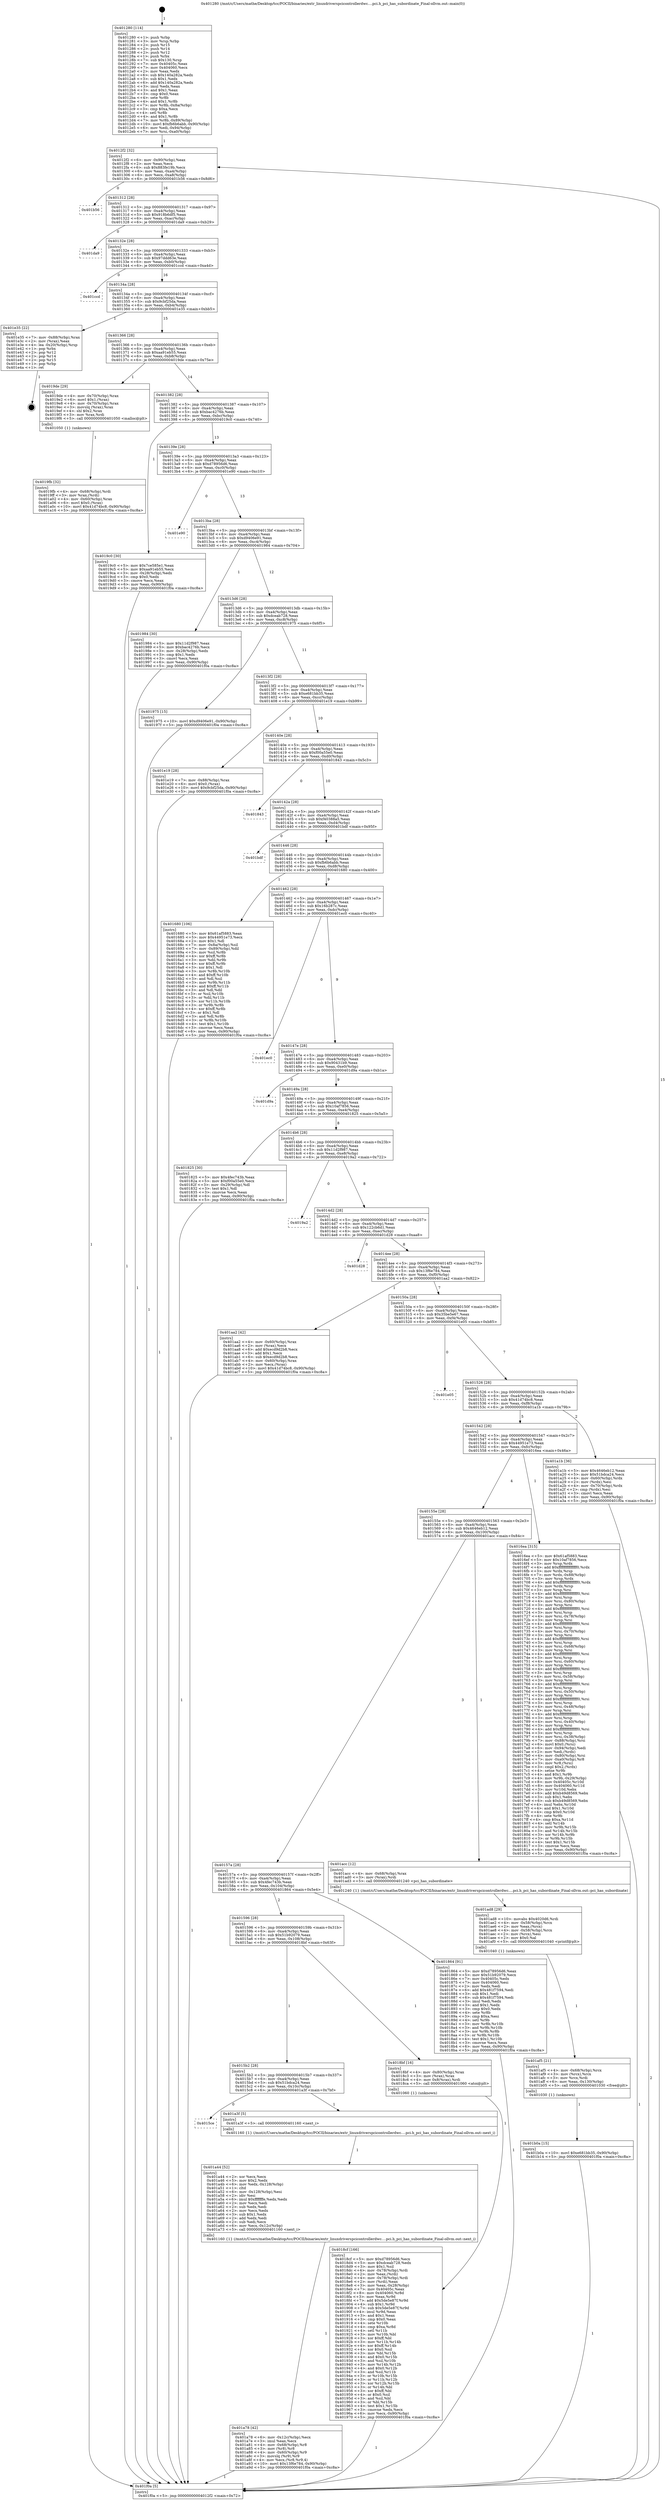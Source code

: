 digraph "0x401280" {
  label = "0x401280 (/mnt/c/Users/mathe/Desktop/tcc/POCII/binaries/extr_linuxdriverspcicontrollerdwc....pci.h_pci_has_subordinate_Final-ollvm.out::main(0))"
  labelloc = "t"
  node[shape=record]

  Entry [label="",width=0.3,height=0.3,shape=circle,fillcolor=black,style=filled]
  "0x4012f2" [label="{
     0x4012f2 [32]\l
     | [instrs]\l
     &nbsp;&nbsp;0x4012f2 \<+6\>: mov -0x90(%rbp),%eax\l
     &nbsp;&nbsp;0x4012f8 \<+2\>: mov %eax,%ecx\l
     &nbsp;&nbsp;0x4012fa \<+6\>: sub $0x883fe19b,%ecx\l
     &nbsp;&nbsp;0x401300 \<+6\>: mov %eax,-0xa4(%rbp)\l
     &nbsp;&nbsp;0x401306 \<+6\>: mov %ecx,-0xa8(%rbp)\l
     &nbsp;&nbsp;0x40130c \<+6\>: je 0000000000401b56 \<main+0x8d6\>\l
  }"]
  "0x401b56" [label="{
     0x401b56\l
  }", style=dashed]
  "0x401312" [label="{
     0x401312 [28]\l
     | [instrs]\l
     &nbsp;&nbsp;0x401312 \<+5\>: jmp 0000000000401317 \<main+0x97\>\l
     &nbsp;&nbsp;0x401317 \<+6\>: mov -0xa4(%rbp),%eax\l
     &nbsp;&nbsp;0x40131d \<+5\>: sub $0x918b6df5,%eax\l
     &nbsp;&nbsp;0x401322 \<+6\>: mov %eax,-0xac(%rbp)\l
     &nbsp;&nbsp;0x401328 \<+6\>: je 0000000000401da9 \<main+0xb29\>\l
  }"]
  Exit [label="",width=0.3,height=0.3,shape=circle,fillcolor=black,style=filled,peripheries=2]
  "0x401da9" [label="{
     0x401da9\l
  }", style=dashed]
  "0x40132e" [label="{
     0x40132e [28]\l
     | [instrs]\l
     &nbsp;&nbsp;0x40132e \<+5\>: jmp 0000000000401333 \<main+0xb3\>\l
     &nbsp;&nbsp;0x401333 \<+6\>: mov -0xa4(%rbp),%eax\l
     &nbsp;&nbsp;0x401339 \<+5\>: sub $0x97ddd63e,%eax\l
     &nbsp;&nbsp;0x40133e \<+6\>: mov %eax,-0xb0(%rbp)\l
     &nbsp;&nbsp;0x401344 \<+6\>: je 0000000000401ccd \<main+0xa4d\>\l
  }"]
  "0x401b0a" [label="{
     0x401b0a [15]\l
     | [instrs]\l
     &nbsp;&nbsp;0x401b0a \<+10\>: movl $0xe681bb35,-0x90(%rbp)\l
     &nbsp;&nbsp;0x401b14 \<+5\>: jmp 0000000000401f0a \<main+0xc8a\>\l
  }"]
  "0x401ccd" [label="{
     0x401ccd\l
  }", style=dashed]
  "0x40134a" [label="{
     0x40134a [28]\l
     | [instrs]\l
     &nbsp;&nbsp;0x40134a \<+5\>: jmp 000000000040134f \<main+0xcf\>\l
     &nbsp;&nbsp;0x40134f \<+6\>: mov -0xa4(%rbp),%eax\l
     &nbsp;&nbsp;0x401355 \<+5\>: sub $0x9cbf25da,%eax\l
     &nbsp;&nbsp;0x40135a \<+6\>: mov %eax,-0xb4(%rbp)\l
     &nbsp;&nbsp;0x401360 \<+6\>: je 0000000000401e35 \<main+0xbb5\>\l
  }"]
  "0x401af5" [label="{
     0x401af5 [21]\l
     | [instrs]\l
     &nbsp;&nbsp;0x401af5 \<+4\>: mov -0x68(%rbp),%rcx\l
     &nbsp;&nbsp;0x401af9 \<+3\>: mov (%rcx),%rcx\l
     &nbsp;&nbsp;0x401afc \<+3\>: mov %rcx,%rdi\l
     &nbsp;&nbsp;0x401aff \<+6\>: mov %eax,-0x130(%rbp)\l
     &nbsp;&nbsp;0x401b05 \<+5\>: call 0000000000401030 \<free@plt\>\l
     | [calls]\l
     &nbsp;&nbsp;0x401030 \{1\} (unknown)\l
  }"]
  "0x401e35" [label="{
     0x401e35 [22]\l
     | [instrs]\l
     &nbsp;&nbsp;0x401e35 \<+7\>: mov -0x88(%rbp),%rax\l
     &nbsp;&nbsp;0x401e3c \<+2\>: mov (%rax),%eax\l
     &nbsp;&nbsp;0x401e3e \<+4\>: lea -0x20(%rbp),%rsp\l
     &nbsp;&nbsp;0x401e42 \<+1\>: pop %rbx\l
     &nbsp;&nbsp;0x401e43 \<+2\>: pop %r12\l
     &nbsp;&nbsp;0x401e45 \<+2\>: pop %r14\l
     &nbsp;&nbsp;0x401e47 \<+2\>: pop %r15\l
     &nbsp;&nbsp;0x401e49 \<+1\>: pop %rbp\l
     &nbsp;&nbsp;0x401e4a \<+1\>: ret\l
  }"]
  "0x401366" [label="{
     0x401366 [28]\l
     | [instrs]\l
     &nbsp;&nbsp;0x401366 \<+5\>: jmp 000000000040136b \<main+0xeb\>\l
     &nbsp;&nbsp;0x40136b \<+6\>: mov -0xa4(%rbp),%eax\l
     &nbsp;&nbsp;0x401371 \<+5\>: sub $0xaa91eb55,%eax\l
     &nbsp;&nbsp;0x401376 \<+6\>: mov %eax,-0xb8(%rbp)\l
     &nbsp;&nbsp;0x40137c \<+6\>: je 00000000004019de \<main+0x75e\>\l
  }"]
  "0x401ad8" [label="{
     0x401ad8 [29]\l
     | [instrs]\l
     &nbsp;&nbsp;0x401ad8 \<+10\>: movabs $0x4020d6,%rdi\l
     &nbsp;&nbsp;0x401ae2 \<+4\>: mov -0x58(%rbp),%rcx\l
     &nbsp;&nbsp;0x401ae6 \<+2\>: mov %eax,(%rcx)\l
     &nbsp;&nbsp;0x401ae8 \<+4\>: mov -0x58(%rbp),%rcx\l
     &nbsp;&nbsp;0x401aec \<+2\>: mov (%rcx),%esi\l
     &nbsp;&nbsp;0x401aee \<+2\>: mov $0x0,%al\l
     &nbsp;&nbsp;0x401af0 \<+5\>: call 0000000000401040 \<printf@plt\>\l
     | [calls]\l
     &nbsp;&nbsp;0x401040 \{1\} (unknown)\l
  }"]
  "0x4019de" [label="{
     0x4019de [29]\l
     | [instrs]\l
     &nbsp;&nbsp;0x4019de \<+4\>: mov -0x70(%rbp),%rax\l
     &nbsp;&nbsp;0x4019e2 \<+6\>: movl $0x1,(%rax)\l
     &nbsp;&nbsp;0x4019e8 \<+4\>: mov -0x70(%rbp),%rax\l
     &nbsp;&nbsp;0x4019ec \<+3\>: movslq (%rax),%rax\l
     &nbsp;&nbsp;0x4019ef \<+4\>: shl $0x2,%rax\l
     &nbsp;&nbsp;0x4019f3 \<+3\>: mov %rax,%rdi\l
     &nbsp;&nbsp;0x4019f6 \<+5\>: call 0000000000401050 \<malloc@plt\>\l
     | [calls]\l
     &nbsp;&nbsp;0x401050 \{1\} (unknown)\l
  }"]
  "0x401382" [label="{
     0x401382 [28]\l
     | [instrs]\l
     &nbsp;&nbsp;0x401382 \<+5\>: jmp 0000000000401387 \<main+0x107\>\l
     &nbsp;&nbsp;0x401387 \<+6\>: mov -0xa4(%rbp),%eax\l
     &nbsp;&nbsp;0x40138d \<+5\>: sub $0xbac4276b,%eax\l
     &nbsp;&nbsp;0x401392 \<+6\>: mov %eax,-0xbc(%rbp)\l
     &nbsp;&nbsp;0x401398 \<+6\>: je 00000000004019c0 \<main+0x740\>\l
  }"]
  "0x401a78" [label="{
     0x401a78 [42]\l
     | [instrs]\l
     &nbsp;&nbsp;0x401a78 \<+6\>: mov -0x12c(%rbp),%ecx\l
     &nbsp;&nbsp;0x401a7e \<+3\>: imul %eax,%ecx\l
     &nbsp;&nbsp;0x401a81 \<+4\>: mov -0x68(%rbp),%r8\l
     &nbsp;&nbsp;0x401a85 \<+3\>: mov (%r8),%r8\l
     &nbsp;&nbsp;0x401a88 \<+4\>: mov -0x60(%rbp),%r9\l
     &nbsp;&nbsp;0x401a8c \<+3\>: movslq (%r9),%r9\l
     &nbsp;&nbsp;0x401a8f \<+4\>: mov %ecx,(%r8,%r9,4)\l
     &nbsp;&nbsp;0x401a93 \<+10\>: movl $0x13f6e784,-0x90(%rbp)\l
     &nbsp;&nbsp;0x401a9d \<+5\>: jmp 0000000000401f0a \<main+0xc8a\>\l
  }"]
  "0x4019c0" [label="{
     0x4019c0 [30]\l
     | [instrs]\l
     &nbsp;&nbsp;0x4019c0 \<+5\>: mov $0x7ce585e1,%eax\l
     &nbsp;&nbsp;0x4019c5 \<+5\>: mov $0xaa91eb55,%ecx\l
     &nbsp;&nbsp;0x4019ca \<+3\>: mov -0x28(%rbp),%edx\l
     &nbsp;&nbsp;0x4019cd \<+3\>: cmp $0x0,%edx\l
     &nbsp;&nbsp;0x4019d0 \<+3\>: cmove %ecx,%eax\l
     &nbsp;&nbsp;0x4019d3 \<+6\>: mov %eax,-0x90(%rbp)\l
     &nbsp;&nbsp;0x4019d9 \<+5\>: jmp 0000000000401f0a \<main+0xc8a\>\l
  }"]
  "0x40139e" [label="{
     0x40139e [28]\l
     | [instrs]\l
     &nbsp;&nbsp;0x40139e \<+5\>: jmp 00000000004013a3 \<main+0x123\>\l
     &nbsp;&nbsp;0x4013a3 \<+6\>: mov -0xa4(%rbp),%eax\l
     &nbsp;&nbsp;0x4013a9 \<+5\>: sub $0xd78956d6,%eax\l
     &nbsp;&nbsp;0x4013ae \<+6\>: mov %eax,-0xc0(%rbp)\l
     &nbsp;&nbsp;0x4013b4 \<+6\>: je 0000000000401e90 \<main+0xc10\>\l
  }"]
  "0x401a44" [label="{
     0x401a44 [52]\l
     | [instrs]\l
     &nbsp;&nbsp;0x401a44 \<+2\>: xor %ecx,%ecx\l
     &nbsp;&nbsp;0x401a46 \<+5\>: mov $0x2,%edx\l
     &nbsp;&nbsp;0x401a4b \<+6\>: mov %edx,-0x128(%rbp)\l
     &nbsp;&nbsp;0x401a51 \<+1\>: cltd\l
     &nbsp;&nbsp;0x401a52 \<+6\>: mov -0x128(%rbp),%esi\l
     &nbsp;&nbsp;0x401a58 \<+2\>: idiv %esi\l
     &nbsp;&nbsp;0x401a5a \<+6\>: imul $0xfffffffe,%edx,%edx\l
     &nbsp;&nbsp;0x401a60 \<+2\>: mov %ecx,%edi\l
     &nbsp;&nbsp;0x401a62 \<+2\>: sub %edx,%edi\l
     &nbsp;&nbsp;0x401a64 \<+2\>: mov %ecx,%edx\l
     &nbsp;&nbsp;0x401a66 \<+3\>: sub $0x1,%edx\l
     &nbsp;&nbsp;0x401a69 \<+2\>: add %edx,%edi\l
     &nbsp;&nbsp;0x401a6b \<+2\>: sub %edi,%ecx\l
     &nbsp;&nbsp;0x401a6d \<+6\>: mov %ecx,-0x12c(%rbp)\l
     &nbsp;&nbsp;0x401a73 \<+5\>: call 0000000000401160 \<next_i\>\l
     | [calls]\l
     &nbsp;&nbsp;0x401160 \{1\} (/mnt/c/Users/mathe/Desktop/tcc/POCII/binaries/extr_linuxdriverspcicontrollerdwc....pci.h_pci_has_subordinate_Final-ollvm.out::next_i)\l
  }"]
  "0x401e90" [label="{
     0x401e90\l
  }", style=dashed]
  "0x4013ba" [label="{
     0x4013ba [28]\l
     | [instrs]\l
     &nbsp;&nbsp;0x4013ba \<+5\>: jmp 00000000004013bf \<main+0x13f\>\l
     &nbsp;&nbsp;0x4013bf \<+6\>: mov -0xa4(%rbp),%eax\l
     &nbsp;&nbsp;0x4013c5 \<+5\>: sub $0xd9406e91,%eax\l
     &nbsp;&nbsp;0x4013ca \<+6\>: mov %eax,-0xc4(%rbp)\l
     &nbsp;&nbsp;0x4013d0 \<+6\>: je 0000000000401984 \<main+0x704\>\l
  }"]
  "0x4015ce" [label="{
     0x4015ce\l
  }", style=dashed]
  "0x401984" [label="{
     0x401984 [30]\l
     | [instrs]\l
     &nbsp;&nbsp;0x401984 \<+5\>: mov $0x11d2f987,%eax\l
     &nbsp;&nbsp;0x401989 \<+5\>: mov $0xbac4276b,%ecx\l
     &nbsp;&nbsp;0x40198e \<+3\>: mov -0x28(%rbp),%edx\l
     &nbsp;&nbsp;0x401991 \<+3\>: cmp $0x1,%edx\l
     &nbsp;&nbsp;0x401994 \<+3\>: cmovl %ecx,%eax\l
     &nbsp;&nbsp;0x401997 \<+6\>: mov %eax,-0x90(%rbp)\l
     &nbsp;&nbsp;0x40199d \<+5\>: jmp 0000000000401f0a \<main+0xc8a\>\l
  }"]
  "0x4013d6" [label="{
     0x4013d6 [28]\l
     | [instrs]\l
     &nbsp;&nbsp;0x4013d6 \<+5\>: jmp 00000000004013db \<main+0x15b\>\l
     &nbsp;&nbsp;0x4013db \<+6\>: mov -0xa4(%rbp),%eax\l
     &nbsp;&nbsp;0x4013e1 \<+5\>: sub $0xdceab728,%eax\l
     &nbsp;&nbsp;0x4013e6 \<+6\>: mov %eax,-0xc8(%rbp)\l
     &nbsp;&nbsp;0x4013ec \<+6\>: je 0000000000401975 \<main+0x6f5\>\l
  }"]
  "0x401a3f" [label="{
     0x401a3f [5]\l
     | [instrs]\l
     &nbsp;&nbsp;0x401a3f \<+5\>: call 0000000000401160 \<next_i\>\l
     | [calls]\l
     &nbsp;&nbsp;0x401160 \{1\} (/mnt/c/Users/mathe/Desktop/tcc/POCII/binaries/extr_linuxdriverspcicontrollerdwc....pci.h_pci_has_subordinate_Final-ollvm.out::next_i)\l
  }"]
  "0x401975" [label="{
     0x401975 [15]\l
     | [instrs]\l
     &nbsp;&nbsp;0x401975 \<+10\>: movl $0xd9406e91,-0x90(%rbp)\l
     &nbsp;&nbsp;0x40197f \<+5\>: jmp 0000000000401f0a \<main+0xc8a\>\l
  }"]
  "0x4013f2" [label="{
     0x4013f2 [28]\l
     | [instrs]\l
     &nbsp;&nbsp;0x4013f2 \<+5\>: jmp 00000000004013f7 \<main+0x177\>\l
     &nbsp;&nbsp;0x4013f7 \<+6\>: mov -0xa4(%rbp),%eax\l
     &nbsp;&nbsp;0x4013fd \<+5\>: sub $0xe681bb35,%eax\l
     &nbsp;&nbsp;0x401402 \<+6\>: mov %eax,-0xcc(%rbp)\l
     &nbsp;&nbsp;0x401408 \<+6\>: je 0000000000401e19 \<main+0xb99\>\l
  }"]
  "0x4019fb" [label="{
     0x4019fb [32]\l
     | [instrs]\l
     &nbsp;&nbsp;0x4019fb \<+4\>: mov -0x68(%rbp),%rdi\l
     &nbsp;&nbsp;0x4019ff \<+3\>: mov %rax,(%rdi)\l
     &nbsp;&nbsp;0x401a02 \<+4\>: mov -0x60(%rbp),%rax\l
     &nbsp;&nbsp;0x401a06 \<+6\>: movl $0x0,(%rax)\l
     &nbsp;&nbsp;0x401a0c \<+10\>: movl $0x41d74bc8,-0x90(%rbp)\l
     &nbsp;&nbsp;0x401a16 \<+5\>: jmp 0000000000401f0a \<main+0xc8a\>\l
  }"]
  "0x401e19" [label="{
     0x401e19 [28]\l
     | [instrs]\l
     &nbsp;&nbsp;0x401e19 \<+7\>: mov -0x88(%rbp),%rax\l
     &nbsp;&nbsp;0x401e20 \<+6\>: movl $0x0,(%rax)\l
     &nbsp;&nbsp;0x401e26 \<+10\>: movl $0x9cbf25da,-0x90(%rbp)\l
     &nbsp;&nbsp;0x401e30 \<+5\>: jmp 0000000000401f0a \<main+0xc8a\>\l
  }"]
  "0x40140e" [label="{
     0x40140e [28]\l
     | [instrs]\l
     &nbsp;&nbsp;0x40140e \<+5\>: jmp 0000000000401413 \<main+0x193\>\l
     &nbsp;&nbsp;0x401413 \<+6\>: mov -0xa4(%rbp),%eax\l
     &nbsp;&nbsp;0x401419 \<+5\>: sub $0xf00a55e0,%eax\l
     &nbsp;&nbsp;0x40141e \<+6\>: mov %eax,-0xd0(%rbp)\l
     &nbsp;&nbsp;0x401424 \<+6\>: je 0000000000401843 \<main+0x5c3\>\l
  }"]
  "0x4018cf" [label="{
     0x4018cf [166]\l
     | [instrs]\l
     &nbsp;&nbsp;0x4018cf \<+5\>: mov $0xd78956d6,%ecx\l
     &nbsp;&nbsp;0x4018d4 \<+5\>: mov $0xdceab728,%edx\l
     &nbsp;&nbsp;0x4018d9 \<+3\>: mov $0x1,%sil\l
     &nbsp;&nbsp;0x4018dc \<+4\>: mov -0x78(%rbp),%rdi\l
     &nbsp;&nbsp;0x4018e0 \<+2\>: mov %eax,(%rdi)\l
     &nbsp;&nbsp;0x4018e2 \<+4\>: mov -0x78(%rbp),%rdi\l
     &nbsp;&nbsp;0x4018e6 \<+2\>: mov (%rdi),%eax\l
     &nbsp;&nbsp;0x4018e8 \<+3\>: mov %eax,-0x28(%rbp)\l
     &nbsp;&nbsp;0x4018eb \<+7\>: mov 0x40405c,%eax\l
     &nbsp;&nbsp;0x4018f2 \<+8\>: mov 0x404060,%r8d\l
     &nbsp;&nbsp;0x4018fa \<+3\>: mov %eax,%r9d\l
     &nbsp;&nbsp;0x4018fd \<+7\>: add $0x5de5e87f,%r9d\l
     &nbsp;&nbsp;0x401904 \<+4\>: sub $0x1,%r9d\l
     &nbsp;&nbsp;0x401908 \<+7\>: sub $0x5de5e87f,%r9d\l
     &nbsp;&nbsp;0x40190f \<+4\>: imul %r9d,%eax\l
     &nbsp;&nbsp;0x401913 \<+3\>: and $0x1,%eax\l
     &nbsp;&nbsp;0x401916 \<+3\>: cmp $0x0,%eax\l
     &nbsp;&nbsp;0x401919 \<+4\>: sete %r10b\l
     &nbsp;&nbsp;0x40191d \<+4\>: cmp $0xa,%r8d\l
     &nbsp;&nbsp;0x401921 \<+4\>: setl %r11b\l
     &nbsp;&nbsp;0x401925 \<+3\>: mov %r10b,%bl\l
     &nbsp;&nbsp;0x401928 \<+3\>: xor $0xff,%bl\l
     &nbsp;&nbsp;0x40192b \<+3\>: mov %r11b,%r14b\l
     &nbsp;&nbsp;0x40192e \<+4\>: xor $0xff,%r14b\l
     &nbsp;&nbsp;0x401932 \<+4\>: xor $0x0,%sil\l
     &nbsp;&nbsp;0x401936 \<+3\>: mov %bl,%r15b\l
     &nbsp;&nbsp;0x401939 \<+4\>: and $0x0,%r15b\l
     &nbsp;&nbsp;0x40193d \<+3\>: and %sil,%r10b\l
     &nbsp;&nbsp;0x401940 \<+3\>: mov %r14b,%r12b\l
     &nbsp;&nbsp;0x401943 \<+4\>: and $0x0,%r12b\l
     &nbsp;&nbsp;0x401947 \<+3\>: and %sil,%r11b\l
     &nbsp;&nbsp;0x40194a \<+3\>: or %r10b,%r15b\l
     &nbsp;&nbsp;0x40194d \<+3\>: or %r11b,%r12b\l
     &nbsp;&nbsp;0x401950 \<+3\>: xor %r12b,%r15b\l
     &nbsp;&nbsp;0x401953 \<+3\>: or %r14b,%bl\l
     &nbsp;&nbsp;0x401956 \<+3\>: xor $0xff,%bl\l
     &nbsp;&nbsp;0x401959 \<+4\>: or $0x0,%sil\l
     &nbsp;&nbsp;0x40195d \<+3\>: and %sil,%bl\l
     &nbsp;&nbsp;0x401960 \<+3\>: or %bl,%r15b\l
     &nbsp;&nbsp;0x401963 \<+4\>: test $0x1,%r15b\l
     &nbsp;&nbsp;0x401967 \<+3\>: cmovne %edx,%ecx\l
     &nbsp;&nbsp;0x40196a \<+6\>: mov %ecx,-0x90(%rbp)\l
     &nbsp;&nbsp;0x401970 \<+5\>: jmp 0000000000401f0a \<main+0xc8a\>\l
  }"]
  "0x401843" [label="{
     0x401843\l
  }", style=dashed]
  "0x40142a" [label="{
     0x40142a [28]\l
     | [instrs]\l
     &nbsp;&nbsp;0x40142a \<+5\>: jmp 000000000040142f \<main+0x1af\>\l
     &nbsp;&nbsp;0x40142f \<+6\>: mov -0xa4(%rbp),%eax\l
     &nbsp;&nbsp;0x401435 \<+5\>: sub $0xf40388a5,%eax\l
     &nbsp;&nbsp;0x40143a \<+6\>: mov %eax,-0xd4(%rbp)\l
     &nbsp;&nbsp;0x401440 \<+6\>: je 0000000000401bdf \<main+0x95f\>\l
  }"]
  "0x4015b2" [label="{
     0x4015b2 [28]\l
     | [instrs]\l
     &nbsp;&nbsp;0x4015b2 \<+5\>: jmp 00000000004015b7 \<main+0x337\>\l
     &nbsp;&nbsp;0x4015b7 \<+6\>: mov -0xa4(%rbp),%eax\l
     &nbsp;&nbsp;0x4015bd \<+5\>: sub $0x51bdca24,%eax\l
     &nbsp;&nbsp;0x4015c2 \<+6\>: mov %eax,-0x10c(%rbp)\l
     &nbsp;&nbsp;0x4015c8 \<+6\>: je 0000000000401a3f \<main+0x7bf\>\l
  }"]
  "0x401bdf" [label="{
     0x401bdf\l
  }", style=dashed]
  "0x401446" [label="{
     0x401446 [28]\l
     | [instrs]\l
     &nbsp;&nbsp;0x401446 \<+5\>: jmp 000000000040144b \<main+0x1cb\>\l
     &nbsp;&nbsp;0x40144b \<+6\>: mov -0xa4(%rbp),%eax\l
     &nbsp;&nbsp;0x401451 \<+5\>: sub $0xfb6b6abb,%eax\l
     &nbsp;&nbsp;0x401456 \<+6\>: mov %eax,-0xd8(%rbp)\l
     &nbsp;&nbsp;0x40145c \<+6\>: je 0000000000401680 \<main+0x400\>\l
  }"]
  "0x4018bf" [label="{
     0x4018bf [16]\l
     | [instrs]\l
     &nbsp;&nbsp;0x4018bf \<+4\>: mov -0x80(%rbp),%rax\l
     &nbsp;&nbsp;0x4018c3 \<+3\>: mov (%rax),%rax\l
     &nbsp;&nbsp;0x4018c6 \<+4\>: mov 0x8(%rax),%rdi\l
     &nbsp;&nbsp;0x4018ca \<+5\>: call 0000000000401060 \<atoi@plt\>\l
     | [calls]\l
     &nbsp;&nbsp;0x401060 \{1\} (unknown)\l
  }"]
  "0x401680" [label="{
     0x401680 [106]\l
     | [instrs]\l
     &nbsp;&nbsp;0x401680 \<+5\>: mov $0x61af5883,%eax\l
     &nbsp;&nbsp;0x401685 \<+5\>: mov $0x44951e73,%ecx\l
     &nbsp;&nbsp;0x40168a \<+2\>: mov $0x1,%dl\l
     &nbsp;&nbsp;0x40168c \<+7\>: mov -0x8a(%rbp),%sil\l
     &nbsp;&nbsp;0x401693 \<+7\>: mov -0x89(%rbp),%dil\l
     &nbsp;&nbsp;0x40169a \<+3\>: mov %sil,%r8b\l
     &nbsp;&nbsp;0x40169d \<+4\>: xor $0xff,%r8b\l
     &nbsp;&nbsp;0x4016a1 \<+3\>: mov %dil,%r9b\l
     &nbsp;&nbsp;0x4016a4 \<+4\>: xor $0xff,%r9b\l
     &nbsp;&nbsp;0x4016a8 \<+3\>: xor $0x1,%dl\l
     &nbsp;&nbsp;0x4016ab \<+3\>: mov %r8b,%r10b\l
     &nbsp;&nbsp;0x4016ae \<+4\>: and $0xff,%r10b\l
     &nbsp;&nbsp;0x4016b2 \<+3\>: and %dl,%sil\l
     &nbsp;&nbsp;0x4016b5 \<+3\>: mov %r9b,%r11b\l
     &nbsp;&nbsp;0x4016b8 \<+4\>: and $0xff,%r11b\l
     &nbsp;&nbsp;0x4016bc \<+3\>: and %dl,%dil\l
     &nbsp;&nbsp;0x4016bf \<+3\>: or %sil,%r10b\l
     &nbsp;&nbsp;0x4016c2 \<+3\>: or %dil,%r11b\l
     &nbsp;&nbsp;0x4016c5 \<+3\>: xor %r11b,%r10b\l
     &nbsp;&nbsp;0x4016c8 \<+3\>: or %r9b,%r8b\l
     &nbsp;&nbsp;0x4016cb \<+4\>: xor $0xff,%r8b\l
     &nbsp;&nbsp;0x4016cf \<+3\>: or $0x1,%dl\l
     &nbsp;&nbsp;0x4016d2 \<+3\>: and %dl,%r8b\l
     &nbsp;&nbsp;0x4016d5 \<+3\>: or %r8b,%r10b\l
     &nbsp;&nbsp;0x4016d8 \<+4\>: test $0x1,%r10b\l
     &nbsp;&nbsp;0x4016dc \<+3\>: cmovne %ecx,%eax\l
     &nbsp;&nbsp;0x4016df \<+6\>: mov %eax,-0x90(%rbp)\l
     &nbsp;&nbsp;0x4016e5 \<+5\>: jmp 0000000000401f0a \<main+0xc8a\>\l
  }"]
  "0x401462" [label="{
     0x401462 [28]\l
     | [instrs]\l
     &nbsp;&nbsp;0x401462 \<+5\>: jmp 0000000000401467 \<main+0x1e7\>\l
     &nbsp;&nbsp;0x401467 \<+6\>: mov -0xa4(%rbp),%eax\l
     &nbsp;&nbsp;0x40146d \<+5\>: sub $0x16b287c,%eax\l
     &nbsp;&nbsp;0x401472 \<+6\>: mov %eax,-0xdc(%rbp)\l
     &nbsp;&nbsp;0x401478 \<+6\>: je 0000000000401ec0 \<main+0xc40\>\l
  }"]
  "0x401f0a" [label="{
     0x401f0a [5]\l
     | [instrs]\l
     &nbsp;&nbsp;0x401f0a \<+5\>: jmp 00000000004012f2 \<main+0x72\>\l
  }"]
  "0x401280" [label="{
     0x401280 [114]\l
     | [instrs]\l
     &nbsp;&nbsp;0x401280 \<+1\>: push %rbp\l
     &nbsp;&nbsp;0x401281 \<+3\>: mov %rsp,%rbp\l
     &nbsp;&nbsp;0x401284 \<+2\>: push %r15\l
     &nbsp;&nbsp;0x401286 \<+2\>: push %r14\l
     &nbsp;&nbsp;0x401288 \<+2\>: push %r12\l
     &nbsp;&nbsp;0x40128a \<+1\>: push %rbx\l
     &nbsp;&nbsp;0x40128b \<+7\>: sub $0x130,%rsp\l
     &nbsp;&nbsp;0x401292 \<+7\>: mov 0x40405c,%eax\l
     &nbsp;&nbsp;0x401299 \<+7\>: mov 0x404060,%ecx\l
     &nbsp;&nbsp;0x4012a0 \<+2\>: mov %eax,%edx\l
     &nbsp;&nbsp;0x4012a2 \<+6\>: sub $0x140a282a,%edx\l
     &nbsp;&nbsp;0x4012a8 \<+3\>: sub $0x1,%edx\l
     &nbsp;&nbsp;0x4012ab \<+6\>: add $0x140a282a,%edx\l
     &nbsp;&nbsp;0x4012b1 \<+3\>: imul %edx,%eax\l
     &nbsp;&nbsp;0x4012b4 \<+3\>: and $0x1,%eax\l
     &nbsp;&nbsp;0x4012b7 \<+3\>: cmp $0x0,%eax\l
     &nbsp;&nbsp;0x4012ba \<+4\>: sete %r8b\l
     &nbsp;&nbsp;0x4012be \<+4\>: and $0x1,%r8b\l
     &nbsp;&nbsp;0x4012c2 \<+7\>: mov %r8b,-0x8a(%rbp)\l
     &nbsp;&nbsp;0x4012c9 \<+3\>: cmp $0xa,%ecx\l
     &nbsp;&nbsp;0x4012cc \<+4\>: setl %r8b\l
     &nbsp;&nbsp;0x4012d0 \<+4\>: and $0x1,%r8b\l
     &nbsp;&nbsp;0x4012d4 \<+7\>: mov %r8b,-0x89(%rbp)\l
     &nbsp;&nbsp;0x4012db \<+10\>: movl $0xfb6b6abb,-0x90(%rbp)\l
     &nbsp;&nbsp;0x4012e5 \<+6\>: mov %edi,-0x94(%rbp)\l
     &nbsp;&nbsp;0x4012eb \<+7\>: mov %rsi,-0xa0(%rbp)\l
  }"]
  "0x401596" [label="{
     0x401596 [28]\l
     | [instrs]\l
     &nbsp;&nbsp;0x401596 \<+5\>: jmp 000000000040159b \<main+0x31b\>\l
     &nbsp;&nbsp;0x40159b \<+6\>: mov -0xa4(%rbp),%eax\l
     &nbsp;&nbsp;0x4015a1 \<+5\>: sub $0x51b92079,%eax\l
     &nbsp;&nbsp;0x4015a6 \<+6\>: mov %eax,-0x108(%rbp)\l
     &nbsp;&nbsp;0x4015ac \<+6\>: je 00000000004018bf \<main+0x63f\>\l
  }"]
  "0x401ec0" [label="{
     0x401ec0\l
  }", style=dashed]
  "0x40147e" [label="{
     0x40147e [28]\l
     | [instrs]\l
     &nbsp;&nbsp;0x40147e \<+5\>: jmp 0000000000401483 \<main+0x203\>\l
     &nbsp;&nbsp;0x401483 \<+6\>: mov -0xa4(%rbp),%eax\l
     &nbsp;&nbsp;0x401489 \<+5\>: sub $0x90431b9,%eax\l
     &nbsp;&nbsp;0x40148e \<+6\>: mov %eax,-0xe0(%rbp)\l
     &nbsp;&nbsp;0x401494 \<+6\>: je 0000000000401d9a \<main+0xb1a\>\l
  }"]
  "0x401864" [label="{
     0x401864 [91]\l
     | [instrs]\l
     &nbsp;&nbsp;0x401864 \<+5\>: mov $0xd78956d6,%eax\l
     &nbsp;&nbsp;0x401869 \<+5\>: mov $0x51b92079,%ecx\l
     &nbsp;&nbsp;0x40186e \<+7\>: mov 0x40405c,%edx\l
     &nbsp;&nbsp;0x401875 \<+7\>: mov 0x404060,%esi\l
     &nbsp;&nbsp;0x40187c \<+2\>: mov %edx,%edi\l
     &nbsp;&nbsp;0x40187e \<+6\>: add $0x481f7594,%edi\l
     &nbsp;&nbsp;0x401884 \<+3\>: sub $0x1,%edi\l
     &nbsp;&nbsp;0x401887 \<+6\>: sub $0x481f7594,%edi\l
     &nbsp;&nbsp;0x40188d \<+3\>: imul %edi,%edx\l
     &nbsp;&nbsp;0x401890 \<+3\>: and $0x1,%edx\l
     &nbsp;&nbsp;0x401893 \<+3\>: cmp $0x0,%edx\l
     &nbsp;&nbsp;0x401896 \<+4\>: sete %r8b\l
     &nbsp;&nbsp;0x40189a \<+3\>: cmp $0xa,%esi\l
     &nbsp;&nbsp;0x40189d \<+4\>: setl %r9b\l
     &nbsp;&nbsp;0x4018a1 \<+3\>: mov %r8b,%r10b\l
     &nbsp;&nbsp;0x4018a4 \<+3\>: and %r9b,%r10b\l
     &nbsp;&nbsp;0x4018a7 \<+3\>: xor %r9b,%r8b\l
     &nbsp;&nbsp;0x4018aa \<+3\>: or %r8b,%r10b\l
     &nbsp;&nbsp;0x4018ad \<+4\>: test $0x1,%r10b\l
     &nbsp;&nbsp;0x4018b1 \<+3\>: cmovne %ecx,%eax\l
     &nbsp;&nbsp;0x4018b4 \<+6\>: mov %eax,-0x90(%rbp)\l
     &nbsp;&nbsp;0x4018ba \<+5\>: jmp 0000000000401f0a \<main+0xc8a\>\l
  }"]
  "0x401d9a" [label="{
     0x401d9a\l
  }", style=dashed]
  "0x40149a" [label="{
     0x40149a [28]\l
     | [instrs]\l
     &nbsp;&nbsp;0x40149a \<+5\>: jmp 000000000040149f \<main+0x21f\>\l
     &nbsp;&nbsp;0x40149f \<+6\>: mov -0xa4(%rbp),%eax\l
     &nbsp;&nbsp;0x4014a5 \<+5\>: sub $0x10af7856,%eax\l
     &nbsp;&nbsp;0x4014aa \<+6\>: mov %eax,-0xe4(%rbp)\l
     &nbsp;&nbsp;0x4014b0 \<+6\>: je 0000000000401825 \<main+0x5a5\>\l
  }"]
  "0x40157a" [label="{
     0x40157a [28]\l
     | [instrs]\l
     &nbsp;&nbsp;0x40157a \<+5\>: jmp 000000000040157f \<main+0x2ff\>\l
     &nbsp;&nbsp;0x40157f \<+6\>: mov -0xa4(%rbp),%eax\l
     &nbsp;&nbsp;0x401585 \<+5\>: sub $0x4fec743b,%eax\l
     &nbsp;&nbsp;0x40158a \<+6\>: mov %eax,-0x104(%rbp)\l
     &nbsp;&nbsp;0x401590 \<+6\>: je 0000000000401864 \<main+0x5e4\>\l
  }"]
  "0x401825" [label="{
     0x401825 [30]\l
     | [instrs]\l
     &nbsp;&nbsp;0x401825 \<+5\>: mov $0x4fec743b,%eax\l
     &nbsp;&nbsp;0x40182a \<+5\>: mov $0xf00a55e0,%ecx\l
     &nbsp;&nbsp;0x40182f \<+3\>: mov -0x29(%rbp),%dl\l
     &nbsp;&nbsp;0x401832 \<+3\>: test $0x1,%dl\l
     &nbsp;&nbsp;0x401835 \<+3\>: cmovne %ecx,%eax\l
     &nbsp;&nbsp;0x401838 \<+6\>: mov %eax,-0x90(%rbp)\l
     &nbsp;&nbsp;0x40183e \<+5\>: jmp 0000000000401f0a \<main+0xc8a\>\l
  }"]
  "0x4014b6" [label="{
     0x4014b6 [28]\l
     | [instrs]\l
     &nbsp;&nbsp;0x4014b6 \<+5\>: jmp 00000000004014bb \<main+0x23b\>\l
     &nbsp;&nbsp;0x4014bb \<+6\>: mov -0xa4(%rbp),%eax\l
     &nbsp;&nbsp;0x4014c1 \<+5\>: sub $0x11d2f987,%eax\l
     &nbsp;&nbsp;0x4014c6 \<+6\>: mov %eax,-0xe8(%rbp)\l
     &nbsp;&nbsp;0x4014cc \<+6\>: je 00000000004019a2 \<main+0x722\>\l
  }"]
  "0x401acc" [label="{
     0x401acc [12]\l
     | [instrs]\l
     &nbsp;&nbsp;0x401acc \<+4\>: mov -0x68(%rbp),%rax\l
     &nbsp;&nbsp;0x401ad0 \<+3\>: mov (%rax),%rdi\l
     &nbsp;&nbsp;0x401ad3 \<+5\>: call 0000000000401240 \<pci_has_subordinate\>\l
     | [calls]\l
     &nbsp;&nbsp;0x401240 \{1\} (/mnt/c/Users/mathe/Desktop/tcc/POCII/binaries/extr_linuxdriverspcicontrollerdwc....pci.h_pci_has_subordinate_Final-ollvm.out::pci_has_subordinate)\l
  }"]
  "0x4019a2" [label="{
     0x4019a2\l
  }", style=dashed]
  "0x4014d2" [label="{
     0x4014d2 [28]\l
     | [instrs]\l
     &nbsp;&nbsp;0x4014d2 \<+5\>: jmp 00000000004014d7 \<main+0x257\>\l
     &nbsp;&nbsp;0x4014d7 \<+6\>: mov -0xa4(%rbp),%eax\l
     &nbsp;&nbsp;0x4014dd \<+5\>: sub $0x122cb6d1,%eax\l
     &nbsp;&nbsp;0x4014e2 \<+6\>: mov %eax,-0xec(%rbp)\l
     &nbsp;&nbsp;0x4014e8 \<+6\>: je 0000000000401d28 \<main+0xaa8\>\l
  }"]
  "0x40155e" [label="{
     0x40155e [28]\l
     | [instrs]\l
     &nbsp;&nbsp;0x40155e \<+5\>: jmp 0000000000401563 \<main+0x2e3\>\l
     &nbsp;&nbsp;0x401563 \<+6\>: mov -0xa4(%rbp),%eax\l
     &nbsp;&nbsp;0x401569 \<+5\>: sub $0x4646eb12,%eax\l
     &nbsp;&nbsp;0x40156e \<+6\>: mov %eax,-0x100(%rbp)\l
     &nbsp;&nbsp;0x401574 \<+6\>: je 0000000000401acc \<main+0x84c\>\l
  }"]
  "0x401d28" [label="{
     0x401d28\l
  }", style=dashed]
  "0x4014ee" [label="{
     0x4014ee [28]\l
     | [instrs]\l
     &nbsp;&nbsp;0x4014ee \<+5\>: jmp 00000000004014f3 \<main+0x273\>\l
     &nbsp;&nbsp;0x4014f3 \<+6\>: mov -0xa4(%rbp),%eax\l
     &nbsp;&nbsp;0x4014f9 \<+5\>: sub $0x13f6e784,%eax\l
     &nbsp;&nbsp;0x4014fe \<+6\>: mov %eax,-0xf0(%rbp)\l
     &nbsp;&nbsp;0x401504 \<+6\>: je 0000000000401aa2 \<main+0x822\>\l
  }"]
  "0x4016ea" [label="{
     0x4016ea [315]\l
     | [instrs]\l
     &nbsp;&nbsp;0x4016ea \<+5\>: mov $0x61af5883,%eax\l
     &nbsp;&nbsp;0x4016ef \<+5\>: mov $0x10af7856,%ecx\l
     &nbsp;&nbsp;0x4016f4 \<+3\>: mov %rsp,%rdx\l
     &nbsp;&nbsp;0x4016f7 \<+4\>: add $0xfffffffffffffff0,%rdx\l
     &nbsp;&nbsp;0x4016fb \<+3\>: mov %rdx,%rsp\l
     &nbsp;&nbsp;0x4016fe \<+7\>: mov %rdx,-0x88(%rbp)\l
     &nbsp;&nbsp;0x401705 \<+3\>: mov %rsp,%rdx\l
     &nbsp;&nbsp;0x401708 \<+4\>: add $0xfffffffffffffff0,%rdx\l
     &nbsp;&nbsp;0x40170c \<+3\>: mov %rdx,%rsp\l
     &nbsp;&nbsp;0x40170f \<+3\>: mov %rsp,%rsi\l
     &nbsp;&nbsp;0x401712 \<+4\>: add $0xfffffffffffffff0,%rsi\l
     &nbsp;&nbsp;0x401716 \<+3\>: mov %rsi,%rsp\l
     &nbsp;&nbsp;0x401719 \<+4\>: mov %rsi,-0x80(%rbp)\l
     &nbsp;&nbsp;0x40171d \<+3\>: mov %rsp,%rsi\l
     &nbsp;&nbsp;0x401720 \<+4\>: add $0xfffffffffffffff0,%rsi\l
     &nbsp;&nbsp;0x401724 \<+3\>: mov %rsi,%rsp\l
     &nbsp;&nbsp;0x401727 \<+4\>: mov %rsi,-0x78(%rbp)\l
     &nbsp;&nbsp;0x40172b \<+3\>: mov %rsp,%rsi\l
     &nbsp;&nbsp;0x40172e \<+4\>: add $0xfffffffffffffff0,%rsi\l
     &nbsp;&nbsp;0x401732 \<+3\>: mov %rsi,%rsp\l
     &nbsp;&nbsp;0x401735 \<+4\>: mov %rsi,-0x70(%rbp)\l
     &nbsp;&nbsp;0x401739 \<+3\>: mov %rsp,%rsi\l
     &nbsp;&nbsp;0x40173c \<+4\>: add $0xfffffffffffffff0,%rsi\l
     &nbsp;&nbsp;0x401740 \<+3\>: mov %rsi,%rsp\l
     &nbsp;&nbsp;0x401743 \<+4\>: mov %rsi,-0x68(%rbp)\l
     &nbsp;&nbsp;0x401747 \<+3\>: mov %rsp,%rsi\l
     &nbsp;&nbsp;0x40174a \<+4\>: add $0xfffffffffffffff0,%rsi\l
     &nbsp;&nbsp;0x40174e \<+3\>: mov %rsi,%rsp\l
     &nbsp;&nbsp;0x401751 \<+4\>: mov %rsi,-0x60(%rbp)\l
     &nbsp;&nbsp;0x401755 \<+3\>: mov %rsp,%rsi\l
     &nbsp;&nbsp;0x401758 \<+4\>: add $0xfffffffffffffff0,%rsi\l
     &nbsp;&nbsp;0x40175c \<+3\>: mov %rsi,%rsp\l
     &nbsp;&nbsp;0x40175f \<+4\>: mov %rsi,-0x58(%rbp)\l
     &nbsp;&nbsp;0x401763 \<+3\>: mov %rsp,%rsi\l
     &nbsp;&nbsp;0x401766 \<+4\>: add $0xfffffffffffffff0,%rsi\l
     &nbsp;&nbsp;0x40176a \<+3\>: mov %rsi,%rsp\l
     &nbsp;&nbsp;0x40176d \<+4\>: mov %rsi,-0x50(%rbp)\l
     &nbsp;&nbsp;0x401771 \<+3\>: mov %rsp,%rsi\l
     &nbsp;&nbsp;0x401774 \<+4\>: add $0xfffffffffffffff0,%rsi\l
     &nbsp;&nbsp;0x401778 \<+3\>: mov %rsi,%rsp\l
     &nbsp;&nbsp;0x40177b \<+4\>: mov %rsi,-0x48(%rbp)\l
     &nbsp;&nbsp;0x40177f \<+3\>: mov %rsp,%rsi\l
     &nbsp;&nbsp;0x401782 \<+4\>: add $0xfffffffffffffff0,%rsi\l
     &nbsp;&nbsp;0x401786 \<+3\>: mov %rsi,%rsp\l
     &nbsp;&nbsp;0x401789 \<+4\>: mov %rsi,-0x40(%rbp)\l
     &nbsp;&nbsp;0x40178d \<+3\>: mov %rsp,%rsi\l
     &nbsp;&nbsp;0x401790 \<+4\>: add $0xfffffffffffffff0,%rsi\l
     &nbsp;&nbsp;0x401794 \<+3\>: mov %rsi,%rsp\l
     &nbsp;&nbsp;0x401797 \<+4\>: mov %rsi,-0x38(%rbp)\l
     &nbsp;&nbsp;0x40179b \<+7\>: mov -0x88(%rbp),%rsi\l
     &nbsp;&nbsp;0x4017a2 \<+6\>: movl $0x0,(%rsi)\l
     &nbsp;&nbsp;0x4017a8 \<+6\>: mov -0x94(%rbp),%edi\l
     &nbsp;&nbsp;0x4017ae \<+2\>: mov %edi,(%rdx)\l
     &nbsp;&nbsp;0x4017b0 \<+4\>: mov -0x80(%rbp),%rsi\l
     &nbsp;&nbsp;0x4017b4 \<+7\>: mov -0xa0(%rbp),%r8\l
     &nbsp;&nbsp;0x4017bb \<+3\>: mov %r8,(%rsi)\l
     &nbsp;&nbsp;0x4017be \<+3\>: cmpl $0x2,(%rdx)\l
     &nbsp;&nbsp;0x4017c1 \<+4\>: setne %r9b\l
     &nbsp;&nbsp;0x4017c5 \<+4\>: and $0x1,%r9b\l
     &nbsp;&nbsp;0x4017c9 \<+4\>: mov %r9b,-0x29(%rbp)\l
     &nbsp;&nbsp;0x4017cd \<+8\>: mov 0x40405c,%r10d\l
     &nbsp;&nbsp;0x4017d5 \<+8\>: mov 0x404060,%r11d\l
     &nbsp;&nbsp;0x4017dd \<+3\>: mov %r10d,%ebx\l
     &nbsp;&nbsp;0x4017e0 \<+6\>: add $0xb49d8569,%ebx\l
     &nbsp;&nbsp;0x4017e6 \<+3\>: sub $0x1,%ebx\l
     &nbsp;&nbsp;0x4017e9 \<+6\>: sub $0xb49d8569,%ebx\l
     &nbsp;&nbsp;0x4017ef \<+4\>: imul %ebx,%r10d\l
     &nbsp;&nbsp;0x4017f3 \<+4\>: and $0x1,%r10d\l
     &nbsp;&nbsp;0x4017f7 \<+4\>: cmp $0x0,%r10d\l
     &nbsp;&nbsp;0x4017fb \<+4\>: sete %r9b\l
     &nbsp;&nbsp;0x4017ff \<+4\>: cmp $0xa,%r11d\l
     &nbsp;&nbsp;0x401803 \<+4\>: setl %r14b\l
     &nbsp;&nbsp;0x401807 \<+3\>: mov %r9b,%r15b\l
     &nbsp;&nbsp;0x40180a \<+3\>: and %r14b,%r15b\l
     &nbsp;&nbsp;0x40180d \<+3\>: xor %r14b,%r9b\l
     &nbsp;&nbsp;0x401810 \<+3\>: or %r9b,%r15b\l
     &nbsp;&nbsp;0x401813 \<+4\>: test $0x1,%r15b\l
     &nbsp;&nbsp;0x401817 \<+3\>: cmovne %ecx,%eax\l
     &nbsp;&nbsp;0x40181a \<+6\>: mov %eax,-0x90(%rbp)\l
     &nbsp;&nbsp;0x401820 \<+5\>: jmp 0000000000401f0a \<main+0xc8a\>\l
  }"]
  "0x401aa2" [label="{
     0x401aa2 [42]\l
     | [instrs]\l
     &nbsp;&nbsp;0x401aa2 \<+4\>: mov -0x60(%rbp),%rax\l
     &nbsp;&nbsp;0x401aa6 \<+2\>: mov (%rax),%ecx\l
     &nbsp;&nbsp;0x401aa8 \<+6\>: add $0xecd9d2b8,%ecx\l
     &nbsp;&nbsp;0x401aae \<+3\>: add $0x1,%ecx\l
     &nbsp;&nbsp;0x401ab1 \<+6\>: sub $0xecd9d2b8,%ecx\l
     &nbsp;&nbsp;0x401ab7 \<+4\>: mov -0x60(%rbp),%rax\l
     &nbsp;&nbsp;0x401abb \<+2\>: mov %ecx,(%rax)\l
     &nbsp;&nbsp;0x401abd \<+10\>: movl $0x41d74bc8,-0x90(%rbp)\l
     &nbsp;&nbsp;0x401ac7 \<+5\>: jmp 0000000000401f0a \<main+0xc8a\>\l
  }"]
  "0x40150a" [label="{
     0x40150a [28]\l
     | [instrs]\l
     &nbsp;&nbsp;0x40150a \<+5\>: jmp 000000000040150f \<main+0x28f\>\l
     &nbsp;&nbsp;0x40150f \<+6\>: mov -0xa4(%rbp),%eax\l
     &nbsp;&nbsp;0x401515 \<+5\>: sub $0x35be5e67,%eax\l
     &nbsp;&nbsp;0x40151a \<+6\>: mov %eax,-0xf4(%rbp)\l
     &nbsp;&nbsp;0x401520 \<+6\>: je 0000000000401e05 \<main+0xb85\>\l
  }"]
  "0x401542" [label="{
     0x401542 [28]\l
     | [instrs]\l
     &nbsp;&nbsp;0x401542 \<+5\>: jmp 0000000000401547 \<main+0x2c7\>\l
     &nbsp;&nbsp;0x401547 \<+6\>: mov -0xa4(%rbp),%eax\l
     &nbsp;&nbsp;0x40154d \<+5\>: sub $0x44951e73,%eax\l
     &nbsp;&nbsp;0x401552 \<+6\>: mov %eax,-0xfc(%rbp)\l
     &nbsp;&nbsp;0x401558 \<+6\>: je 00000000004016ea \<main+0x46a\>\l
  }"]
  "0x401e05" [label="{
     0x401e05\l
  }", style=dashed]
  "0x401526" [label="{
     0x401526 [28]\l
     | [instrs]\l
     &nbsp;&nbsp;0x401526 \<+5\>: jmp 000000000040152b \<main+0x2ab\>\l
     &nbsp;&nbsp;0x40152b \<+6\>: mov -0xa4(%rbp),%eax\l
     &nbsp;&nbsp;0x401531 \<+5\>: sub $0x41d74bc8,%eax\l
     &nbsp;&nbsp;0x401536 \<+6\>: mov %eax,-0xf8(%rbp)\l
     &nbsp;&nbsp;0x40153c \<+6\>: je 0000000000401a1b \<main+0x79b\>\l
  }"]
  "0x401a1b" [label="{
     0x401a1b [36]\l
     | [instrs]\l
     &nbsp;&nbsp;0x401a1b \<+5\>: mov $0x4646eb12,%eax\l
     &nbsp;&nbsp;0x401a20 \<+5\>: mov $0x51bdca24,%ecx\l
     &nbsp;&nbsp;0x401a25 \<+4\>: mov -0x60(%rbp),%rdx\l
     &nbsp;&nbsp;0x401a29 \<+2\>: mov (%rdx),%esi\l
     &nbsp;&nbsp;0x401a2b \<+4\>: mov -0x70(%rbp),%rdx\l
     &nbsp;&nbsp;0x401a2f \<+2\>: cmp (%rdx),%esi\l
     &nbsp;&nbsp;0x401a31 \<+3\>: cmovl %ecx,%eax\l
     &nbsp;&nbsp;0x401a34 \<+6\>: mov %eax,-0x90(%rbp)\l
     &nbsp;&nbsp;0x401a3a \<+5\>: jmp 0000000000401f0a \<main+0xc8a\>\l
  }"]
  Entry -> "0x401280" [label=" 1"]
  "0x4012f2" -> "0x401b56" [label=" 0"]
  "0x4012f2" -> "0x401312" [label=" 16"]
  "0x401e35" -> Exit [label=" 1"]
  "0x401312" -> "0x401da9" [label=" 0"]
  "0x401312" -> "0x40132e" [label=" 16"]
  "0x401e19" -> "0x401f0a" [label=" 1"]
  "0x40132e" -> "0x401ccd" [label=" 0"]
  "0x40132e" -> "0x40134a" [label=" 16"]
  "0x401b0a" -> "0x401f0a" [label=" 1"]
  "0x40134a" -> "0x401e35" [label=" 1"]
  "0x40134a" -> "0x401366" [label=" 15"]
  "0x401af5" -> "0x401b0a" [label=" 1"]
  "0x401366" -> "0x4019de" [label=" 1"]
  "0x401366" -> "0x401382" [label=" 14"]
  "0x401ad8" -> "0x401af5" [label=" 1"]
  "0x401382" -> "0x4019c0" [label=" 1"]
  "0x401382" -> "0x40139e" [label=" 13"]
  "0x401acc" -> "0x401ad8" [label=" 1"]
  "0x40139e" -> "0x401e90" [label=" 0"]
  "0x40139e" -> "0x4013ba" [label=" 13"]
  "0x401aa2" -> "0x401f0a" [label=" 1"]
  "0x4013ba" -> "0x401984" [label=" 1"]
  "0x4013ba" -> "0x4013d6" [label=" 12"]
  "0x401a78" -> "0x401f0a" [label=" 1"]
  "0x4013d6" -> "0x401975" [label=" 1"]
  "0x4013d6" -> "0x4013f2" [label=" 11"]
  "0x401a44" -> "0x401a78" [label=" 1"]
  "0x4013f2" -> "0x401e19" [label=" 1"]
  "0x4013f2" -> "0x40140e" [label=" 10"]
  "0x4015b2" -> "0x4015ce" [label=" 0"]
  "0x40140e" -> "0x401843" [label=" 0"]
  "0x40140e" -> "0x40142a" [label=" 10"]
  "0x4015b2" -> "0x401a3f" [label=" 1"]
  "0x40142a" -> "0x401bdf" [label=" 0"]
  "0x40142a" -> "0x401446" [label=" 10"]
  "0x401a3f" -> "0x401a44" [label=" 1"]
  "0x401446" -> "0x401680" [label=" 1"]
  "0x401446" -> "0x401462" [label=" 9"]
  "0x401680" -> "0x401f0a" [label=" 1"]
  "0x401280" -> "0x4012f2" [label=" 1"]
  "0x401f0a" -> "0x4012f2" [label=" 15"]
  "0x401a1b" -> "0x401f0a" [label=" 2"]
  "0x401462" -> "0x401ec0" [label=" 0"]
  "0x401462" -> "0x40147e" [label=" 9"]
  "0x4019de" -> "0x4019fb" [label=" 1"]
  "0x40147e" -> "0x401d9a" [label=" 0"]
  "0x40147e" -> "0x40149a" [label=" 9"]
  "0x4019c0" -> "0x401f0a" [label=" 1"]
  "0x40149a" -> "0x401825" [label=" 1"]
  "0x40149a" -> "0x4014b6" [label=" 8"]
  "0x401975" -> "0x401f0a" [label=" 1"]
  "0x4014b6" -> "0x4019a2" [label=" 0"]
  "0x4014b6" -> "0x4014d2" [label=" 8"]
  "0x4018cf" -> "0x401f0a" [label=" 1"]
  "0x4014d2" -> "0x401d28" [label=" 0"]
  "0x4014d2" -> "0x4014ee" [label=" 8"]
  "0x401596" -> "0x4018bf" [label=" 1"]
  "0x4014ee" -> "0x401aa2" [label=" 1"]
  "0x4014ee" -> "0x40150a" [label=" 7"]
  "0x4019fb" -> "0x401f0a" [label=" 1"]
  "0x40150a" -> "0x401e05" [label=" 0"]
  "0x40150a" -> "0x401526" [label=" 7"]
  "0x40157a" -> "0x401596" [label=" 2"]
  "0x401526" -> "0x401a1b" [label=" 2"]
  "0x401526" -> "0x401542" [label=" 5"]
  "0x401864" -> "0x401f0a" [label=" 1"]
  "0x401542" -> "0x4016ea" [label=" 1"]
  "0x401542" -> "0x40155e" [label=" 4"]
  "0x401596" -> "0x4015b2" [label=" 1"]
  "0x4016ea" -> "0x401f0a" [label=" 1"]
  "0x401825" -> "0x401f0a" [label=" 1"]
  "0x4018bf" -> "0x4018cf" [label=" 1"]
  "0x40155e" -> "0x401acc" [label=" 1"]
  "0x40155e" -> "0x40157a" [label=" 3"]
  "0x401984" -> "0x401f0a" [label=" 1"]
  "0x40157a" -> "0x401864" [label=" 1"]
}
